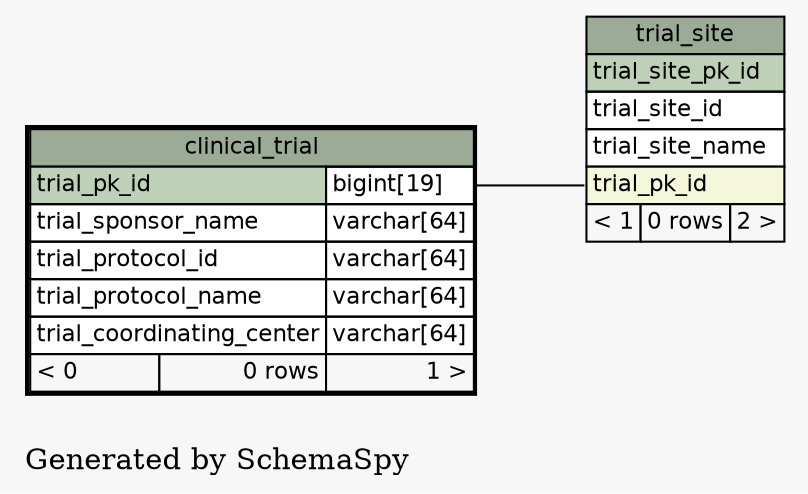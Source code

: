 // dot 2.16.1 on Linux 2.6.25.6-27.fc8
digraph "oneDegreeRelationshipsGraph" {
  graph [
    rankdir="RL"
    bgcolor="#f7f7f7"
    label="\nGenerated by SchemaSpy"
    labeljust="l"
  ];
  node [
    fontname="Helvetica"
    fontsize="11"
    shape="plaintext"
  ];
  edge [
    arrowsize="0.8"
  ];
  "trial_site":"trial_pk_id":w -> "clinical_trial":"trial_pk_id.type":e [arrowtail=crowodot arrowhead=none];
  "clinical_trial" [
    label=<
    <TABLE BORDER="2" CELLBORDER="1" CELLSPACING="0" BGCOLOR="#ffffff">
      <TR><TD PORT="clinical_trial.heading" COLSPAN="3" BGCOLOR="#9bab96" ALIGN="CENTER">clinical_trial</TD></TR>
      <TR><TD PORT="trial_pk_id" COLSPAN="2" BGCOLOR="#bed1b8" ALIGN="LEFT">trial_pk_id</TD><TD PORT="trial_pk_id.type" ALIGN="LEFT">bigint[19]</TD></TR>
      <TR><TD PORT="trial_sponsor_name" COLSPAN="2" ALIGN="LEFT">trial_sponsor_name</TD><TD PORT="trial_sponsor_name.type" ALIGN="LEFT">varchar[64]</TD></TR>
      <TR><TD PORT="trial_protocol_id" COLSPAN="2" ALIGN="LEFT">trial_protocol_id</TD><TD PORT="trial_protocol_id.type" ALIGN="LEFT">varchar[64]</TD></TR>
      <TR><TD PORT="trial_protocol_name" COLSPAN="2" ALIGN="LEFT">trial_protocol_name</TD><TD PORT="trial_protocol_name.type" ALIGN="LEFT">varchar[64]</TD></TR>
      <TR><TD PORT="trial_coordinating_center" COLSPAN="2" ALIGN="LEFT">trial_coordinating_center</TD><TD PORT="trial_coordinating_center.type" ALIGN="LEFT">varchar[64]</TD></TR>
      <TR><TD ALIGN="LEFT" BGCOLOR="#f7f7f7">&lt; 0</TD><TD ALIGN="RIGHT" BGCOLOR="#f7f7f7">0 rows</TD><TD ALIGN="RIGHT" BGCOLOR="#f7f7f7">1 &gt;</TD></TR>
    </TABLE>>
    URL="clinical_trial.html#"
    tooltip="clinical_trial"
  ];
  "trial_site" [
    label=<
    <TABLE BORDER="0" CELLBORDER="1" CELLSPACING="0" BGCOLOR="#ffffff">
      <TR><TD PORT="trial_site.heading" COLSPAN="3" BGCOLOR="#9bab96" ALIGN="CENTER">trial_site</TD></TR>
      <TR><TD PORT="trial_site_pk_id" COLSPAN="3" BGCOLOR="#bed1b8" ALIGN="LEFT">trial_site_pk_id</TD></TR>
      <TR><TD PORT="trial_site_id" COLSPAN="3" ALIGN="LEFT">trial_site_id</TD></TR>
      <TR><TD PORT="trial_site_name" COLSPAN="3" ALIGN="LEFT">trial_site_name</TD></TR>
      <TR><TD PORT="trial_pk_id" COLSPAN="3" BGCOLOR="#f4f7da" ALIGN="LEFT">trial_pk_id</TD></TR>
      <TR><TD ALIGN="LEFT" BGCOLOR="#f7f7f7">&lt; 1</TD><TD ALIGN="RIGHT" BGCOLOR="#f7f7f7">0 rows</TD><TD ALIGN="RIGHT" BGCOLOR="#f7f7f7">2 &gt;</TD></TR>
    </TABLE>>
    URL="trial_site.html#graph"
    tooltip="trial_site"
  ];
}
